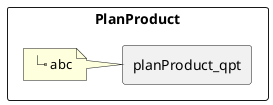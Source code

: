 {
  "sha1": "a3750a9r73tquwxzc1agmc09sbb68sx",
  "insertion": {
    "when": "2024-05-30T20:48:21.814Z",
    "url": "https://forum.plantuml.net/10048/unsupportedoperationexception-atomwithmargin",
    "user": "plantuml@gmail.com"
  }
}
@startuml

skinparam wrapWidth 200

rectangle PlanProduct {
    rectangle planProduct_qpt
    note left of planProduct_qpt
    |_ abc
    end note
}

@enduml
